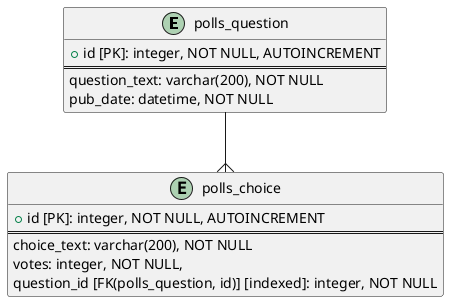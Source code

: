 @startuml django-tutorial-polls-erdiagram
entity "polls_question" {
        + id [PK]: integer, NOT NULL, AUTOINCREMENT
        ==
        question_text: varchar(200), NOT NULL
        pub_date: datetime, NOT NULL
}

entity "polls_choice" {
        + id [PK]: integer, NOT NULL, AUTOINCREMENT
        ==
        choice_text: varchar(200), NOT NULL
        votes: integer, NOT NULL,
        question_id [FK(polls_question, id)] [indexed]: integer, NOT NULL
}

polls_question --{ polls_choice

@enduml